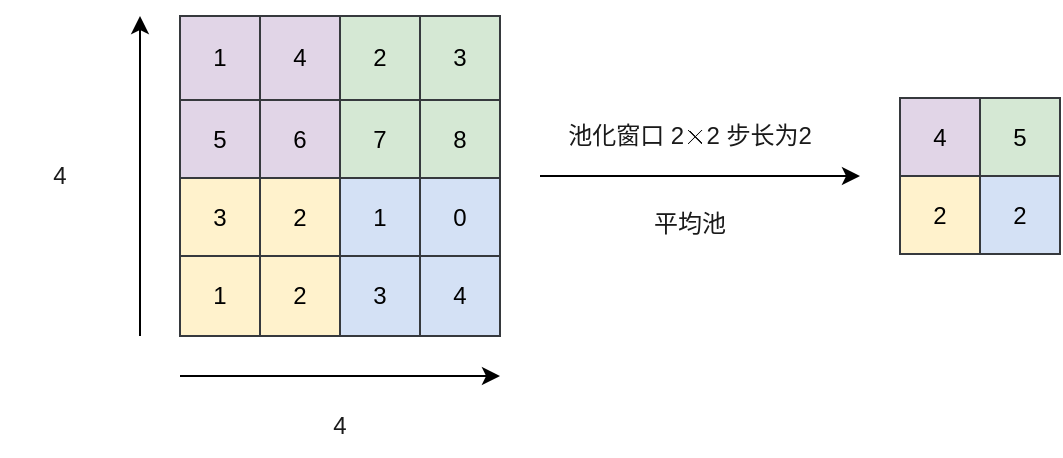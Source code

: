 <mxfile version="21.1.1" type="github">
  <diagram name="第 1 页" id="ydfWIhaEGLxtbmc5iYuI">
    <mxGraphModel dx="897" dy="576" grid="1" gridSize="10" guides="1" tooltips="1" connect="1" arrows="1" fold="1" page="0" pageScale="1" pageWidth="827" pageHeight="1169" math="1" shadow="0">
      <root>
        <mxCell id="0" />
        <mxCell id="1" parent="0" />
        <mxCell id="cRdm3prOxwqchVpbVx2k-49" value="" style="endArrow=classic;html=1;rounded=0;" parent="1" edge="1">
          <mxGeometry width="50" height="50" relative="1" as="geometry">
            <mxPoint x="170" y="540" as="sourcePoint" />
            <mxPoint x="170" y="380" as="targetPoint" />
          </mxGeometry>
        </mxCell>
        <mxCell id="cRdm3prOxwqchVpbVx2k-63" value="" style="childLayout=tableLayout;recursiveResize=0;shadow=0;fillColor=#ffff88;direction=north;strokeColor=#36393d;" parent="1" vertex="1">
          <mxGeometry x="190" y="380" width="160" height="160" as="geometry" />
        </mxCell>
        <mxCell id="cRdm3prOxwqchVpbVx2k-64" value="" style="shape=tableRow;horizontal=0;startSize=0;swimlaneHead=0;swimlaneBody=0;top=0;left=0;bottom=0;right=0;dropTarget=0;collapsible=0;recursiveResize=0;expand=0;fontStyle=0;fillColor=none;strokeColor=inherit;" parent="cRdm3prOxwqchVpbVx2k-63" vertex="1">
          <mxGeometry width="160" height="42" as="geometry" />
        </mxCell>
        <mxCell id="cRdm3prOxwqchVpbVx2k-65" value="1" style="connectable=0;recursiveResize=0;strokeColor=#36393d;fillColor=#E1D5E7;align=center;whiteSpace=wrap;html=1;fillStyle=solid;" parent="cRdm3prOxwqchVpbVx2k-64" vertex="1">
          <mxGeometry width="40" height="42" as="geometry">
            <mxRectangle width="40" height="42" as="alternateBounds" />
          </mxGeometry>
        </mxCell>
        <mxCell id="cRdm3prOxwqchVpbVx2k-66" value="4" style="connectable=0;recursiveResize=0;strokeColor=#36393d;fillColor=#E1D5E7;align=center;whiteSpace=wrap;html=1;fillStyle=solid;" parent="cRdm3prOxwqchVpbVx2k-64" vertex="1">
          <mxGeometry x="40" width="40" height="42" as="geometry">
            <mxRectangle width="40" height="42" as="alternateBounds" />
          </mxGeometry>
        </mxCell>
        <mxCell id="cRdm3prOxwqchVpbVx2k-67" value="2" style="connectable=0;recursiveResize=0;strokeColor=#36393d;fillColor=#D5E8D4;align=center;whiteSpace=wrap;html=1;" parent="cRdm3prOxwqchVpbVx2k-64" vertex="1">
          <mxGeometry x="80" width="40" height="42" as="geometry">
            <mxRectangle width="40" height="42" as="alternateBounds" />
          </mxGeometry>
        </mxCell>
        <mxCell id="cRdm3prOxwqchVpbVx2k-127" value="3" style="connectable=0;recursiveResize=0;strokeColor=#36393d;fillColor=#D5E8D4;align=center;whiteSpace=wrap;html=1;" parent="cRdm3prOxwqchVpbVx2k-64" vertex="1">
          <mxGeometry x="120" width="40" height="42" as="geometry">
            <mxRectangle width="40" height="42" as="alternateBounds" />
          </mxGeometry>
        </mxCell>
        <mxCell id="cRdm3prOxwqchVpbVx2k-96" value="" style="shape=tableRow;horizontal=0;startSize=0;swimlaneHead=0;swimlaneBody=0;top=0;left=0;bottom=0;right=0;dropTarget=0;collapsible=0;recursiveResize=0;expand=0;fontStyle=0;fillColor=none;strokeColor=inherit;swimlaneFillColor=none;" parent="cRdm3prOxwqchVpbVx2k-63" vertex="1">
          <mxGeometry y="42" width="160" height="39" as="geometry" />
        </mxCell>
        <mxCell id="cRdm3prOxwqchVpbVx2k-97" value="5" style="connectable=0;recursiveResize=0;strokeColor=#36393d;fillColor=#E1D5E7;align=center;whiteSpace=wrap;html=1;fillStyle=solid;" parent="cRdm3prOxwqchVpbVx2k-96" vertex="1">
          <mxGeometry width="40" height="39" as="geometry">
            <mxRectangle width="40" height="39" as="alternateBounds" />
          </mxGeometry>
        </mxCell>
        <mxCell id="cRdm3prOxwqchVpbVx2k-98" value="6" style="connectable=0;recursiveResize=0;strokeColor=#36393d;fillColor=#E1D5E7;align=center;whiteSpace=wrap;html=1;fillStyle=solid;" parent="cRdm3prOxwqchVpbVx2k-96" vertex="1">
          <mxGeometry x="40" width="40" height="39" as="geometry">
            <mxRectangle width="40" height="39" as="alternateBounds" />
          </mxGeometry>
        </mxCell>
        <mxCell id="cRdm3prOxwqchVpbVx2k-99" value="7" style="connectable=0;recursiveResize=0;strokeColor=#36393d;fillColor=#D5E8D4;align=center;whiteSpace=wrap;html=1;" parent="cRdm3prOxwqchVpbVx2k-96" vertex="1">
          <mxGeometry x="80" width="40" height="39" as="geometry">
            <mxRectangle width="40" height="39" as="alternateBounds" />
          </mxGeometry>
        </mxCell>
        <mxCell id="cRdm3prOxwqchVpbVx2k-128" value="8" style="connectable=0;recursiveResize=0;strokeColor=#36393d;fillColor=#D5E8D4;align=center;whiteSpace=wrap;html=1;" parent="cRdm3prOxwqchVpbVx2k-96" vertex="1">
          <mxGeometry x="120" width="40" height="39" as="geometry">
            <mxRectangle width="40" height="39" as="alternateBounds" />
          </mxGeometry>
        </mxCell>
        <mxCell id="cRdm3prOxwqchVpbVx2k-92" value="" style="shape=tableRow;horizontal=0;startSize=0;swimlaneHead=0;swimlaneBody=0;top=0;left=0;bottom=0;right=0;dropTarget=0;collapsible=0;recursiveResize=0;expand=0;fontStyle=0;fillColor=none;strokeColor=inherit;" parent="cRdm3prOxwqchVpbVx2k-63" vertex="1">
          <mxGeometry y="81" width="160" height="39" as="geometry" />
        </mxCell>
        <mxCell id="cRdm3prOxwqchVpbVx2k-93" value="3" style="connectable=0;recursiveResize=0;strokeColor=#36393d;fillColor=#FFF2CC;align=center;whiteSpace=wrap;html=1;" parent="cRdm3prOxwqchVpbVx2k-92" vertex="1">
          <mxGeometry width="40" height="39" as="geometry">
            <mxRectangle width="40" height="39" as="alternateBounds" />
          </mxGeometry>
        </mxCell>
        <mxCell id="cRdm3prOxwqchVpbVx2k-94" value="2" style="connectable=0;recursiveResize=0;strokeColor=#36393d;fillColor=#FFF2CC;align=center;whiteSpace=wrap;html=1;" parent="cRdm3prOxwqchVpbVx2k-92" vertex="1">
          <mxGeometry x="40" width="40" height="39" as="geometry">
            <mxRectangle width="40" height="39" as="alternateBounds" />
          </mxGeometry>
        </mxCell>
        <mxCell id="cRdm3prOxwqchVpbVx2k-95" value="1" style="connectable=0;recursiveResize=0;strokeColor=#36393d;fillColor=#D4E1F5;align=center;whiteSpace=wrap;html=1;" parent="cRdm3prOxwqchVpbVx2k-92" vertex="1">
          <mxGeometry x="80" width="40" height="39" as="geometry">
            <mxRectangle width="40" height="39" as="alternateBounds" />
          </mxGeometry>
        </mxCell>
        <mxCell id="cRdm3prOxwqchVpbVx2k-129" value="0" style="connectable=0;recursiveResize=0;strokeColor=#36393d;fillColor=#D4E1F5;align=center;whiteSpace=wrap;html=1;" parent="cRdm3prOxwqchVpbVx2k-92" vertex="1">
          <mxGeometry x="120" width="40" height="39" as="geometry">
            <mxRectangle width="40" height="39" as="alternateBounds" />
          </mxGeometry>
        </mxCell>
        <mxCell id="cRdm3prOxwqchVpbVx2k-88" value="" style="shape=tableRow;horizontal=0;startSize=0;swimlaneHead=0;swimlaneBody=0;top=0;left=0;bottom=0;right=0;dropTarget=0;collapsible=0;recursiveResize=0;expand=0;fontStyle=0;fillColor=none;strokeColor=inherit;" parent="cRdm3prOxwqchVpbVx2k-63" vertex="1">
          <mxGeometry y="120" width="160" height="40" as="geometry" />
        </mxCell>
        <mxCell id="cRdm3prOxwqchVpbVx2k-89" value="1" style="connectable=0;recursiveResize=0;strokeColor=#36393d;fillColor=#FFF2CC;align=center;whiteSpace=wrap;html=1;" parent="cRdm3prOxwqchVpbVx2k-88" vertex="1">
          <mxGeometry width="40" height="40" as="geometry">
            <mxRectangle width="40" height="40" as="alternateBounds" />
          </mxGeometry>
        </mxCell>
        <mxCell id="cRdm3prOxwqchVpbVx2k-90" value="2" style="connectable=0;recursiveResize=0;strokeColor=#36393d;fillColor=#FFF2CC;align=center;whiteSpace=wrap;html=1;" parent="cRdm3prOxwqchVpbVx2k-88" vertex="1">
          <mxGeometry x="40" width="40" height="40" as="geometry">
            <mxRectangle width="40" height="40" as="alternateBounds" />
          </mxGeometry>
        </mxCell>
        <mxCell id="cRdm3prOxwqchVpbVx2k-91" value="3" style="connectable=0;recursiveResize=0;strokeColor=#36393d;fillColor=#D4E1F5;align=center;whiteSpace=wrap;html=1;" parent="cRdm3prOxwqchVpbVx2k-88" vertex="1">
          <mxGeometry x="80" width="40" height="40" as="geometry">
            <mxRectangle width="40" height="40" as="alternateBounds" />
          </mxGeometry>
        </mxCell>
        <mxCell id="cRdm3prOxwqchVpbVx2k-130" value="4" style="connectable=0;recursiveResize=0;strokeColor=#36393d;fillColor=#D4E1F5;align=center;whiteSpace=wrap;html=1;" parent="cRdm3prOxwqchVpbVx2k-88" vertex="1">
          <mxGeometry x="120" width="40" height="40" as="geometry">
            <mxRectangle width="40" height="40" as="alternateBounds" />
          </mxGeometry>
        </mxCell>
        <mxCell id="cRdm3prOxwqchVpbVx2k-132" value="" style="endArrow=classic;html=1;rounded=0;" parent="1" edge="1">
          <mxGeometry width="50" height="50" relative="1" as="geometry">
            <mxPoint x="190" y="560" as="sourcePoint" />
            <mxPoint x="350" y="560" as="targetPoint" />
          </mxGeometry>
        </mxCell>
        <mxCell id="cRdm3prOxwqchVpbVx2k-168" value="" style="childLayout=tableLayout;recursiveResize=0;shadow=0;fillColor=#ffff88;direction=north;strokeColor=#36393d;" parent="1" vertex="1">
          <mxGeometry x="550" y="421" width="80" height="78" as="geometry" />
        </mxCell>
        <mxCell id="cRdm3prOxwqchVpbVx2k-174" value="" style="shape=tableRow;horizontal=0;startSize=0;swimlaneHead=0;swimlaneBody=0;top=0;left=0;bottom=0;right=0;dropTarget=0;collapsible=0;recursiveResize=0;expand=0;fontStyle=0;fillColor=none;strokeColor=inherit;swimlaneFillColor=none;" parent="cRdm3prOxwqchVpbVx2k-168" vertex="1">
          <mxGeometry width="80" height="39" as="geometry" />
        </mxCell>
        <mxCell id="cRdm3prOxwqchVpbVx2k-176" value="4" style="connectable=0;recursiveResize=0;strokeColor=#36393d;fillColor=#E1D5E7;align=center;whiteSpace=wrap;html=1;fillStyle=solid;" parent="cRdm3prOxwqchVpbVx2k-174" vertex="1">
          <mxGeometry width="40" height="39" as="geometry">
            <mxRectangle width="40" height="39" as="alternateBounds" />
          </mxGeometry>
        </mxCell>
        <mxCell id="cRdm3prOxwqchVpbVx2k-177" value="5" style="connectable=0;recursiveResize=0;strokeColor=#36393d;fillColor=#D5E8D4;align=center;whiteSpace=wrap;html=1;" parent="cRdm3prOxwqchVpbVx2k-174" vertex="1">
          <mxGeometry x="40" width="40" height="39" as="geometry">
            <mxRectangle width="40" height="39" as="alternateBounds" />
          </mxGeometry>
        </mxCell>
        <mxCell id="cRdm3prOxwqchVpbVx2k-179" value="" style="shape=tableRow;horizontal=0;startSize=0;swimlaneHead=0;swimlaneBody=0;top=0;left=0;bottom=0;right=0;dropTarget=0;collapsible=0;recursiveResize=0;expand=0;fontStyle=0;fillColor=none;strokeColor=inherit;" parent="cRdm3prOxwqchVpbVx2k-168" vertex="1">
          <mxGeometry y="39" width="80" height="39" as="geometry" />
        </mxCell>
        <mxCell id="cRdm3prOxwqchVpbVx2k-181" value="2" style="connectable=0;recursiveResize=0;strokeColor=#36393d;fillColor=#FFF2CC;align=center;whiteSpace=wrap;html=1;" parent="cRdm3prOxwqchVpbVx2k-179" vertex="1">
          <mxGeometry width="40" height="39" as="geometry">
            <mxRectangle width="40" height="39" as="alternateBounds" />
          </mxGeometry>
        </mxCell>
        <mxCell id="cRdm3prOxwqchVpbVx2k-182" value="2" style="connectable=0;recursiveResize=0;strokeColor=#36393d;fillColor=#D4E1F5;align=center;whiteSpace=wrap;html=1;" parent="cRdm3prOxwqchVpbVx2k-179" vertex="1">
          <mxGeometry x="40" width="40" height="39" as="geometry">
            <mxRectangle width="40" height="39" as="alternateBounds" />
          </mxGeometry>
        </mxCell>
        <mxCell id="cRdm3prOxwqchVpbVx2k-189" value="" style="endArrow=classic;html=1;strokeColor=#000000;fontColor=#1A1A1A;rounded=0;" parent="1" edge="1">
          <mxGeometry width="50" height="50" relative="1" as="geometry">
            <mxPoint x="370" y="460" as="sourcePoint" />
            <mxPoint x="530" y="460" as="targetPoint" />
          </mxGeometry>
        </mxCell>
        <mxCell id="cRdm3prOxwqchVpbVx2k-190" value="池化窗口 2\(\times\)2 步长为2" style="text;html=1;strokeColor=none;fillColor=none;align=center;verticalAlign=middle;whiteSpace=wrap;rounded=0;fontColor=#1A1A1A;" parent="1" vertex="1">
          <mxGeometry x="320" y="440" width="250" as="geometry" />
        </mxCell>
        <mxCell id="cRdm3prOxwqchVpbVx2k-192" value="4" style="text;html=1;strokeColor=none;fillColor=none;align=center;verticalAlign=middle;whiteSpace=wrap;rounded=0;fontColor=#1A1A1A;" parent="1" vertex="1">
          <mxGeometry x="100" y="445" width="60" height="30" as="geometry" />
        </mxCell>
        <mxCell id="cRdm3prOxwqchVpbVx2k-193" value="4" style="text;html=1;strokeColor=none;fillColor=none;align=center;verticalAlign=middle;whiteSpace=wrap;rounded=0;fontColor=#1A1A1A;" parent="1" vertex="1">
          <mxGeometry x="240" y="570" width="60" height="30" as="geometry" />
        </mxCell>
        <mxCell id="cRdm3prOxwqchVpbVx2k-194" value="平均池" style="text;html=1;strokeColor=none;fillColor=none;align=center;verticalAlign=middle;whiteSpace=wrap;rounded=0;fontColor=#1A1A1A;" parent="1" vertex="1">
          <mxGeometry x="415" y="469" width="60" height="30" as="geometry" />
        </mxCell>
      </root>
    </mxGraphModel>
  </diagram>
</mxfile>
